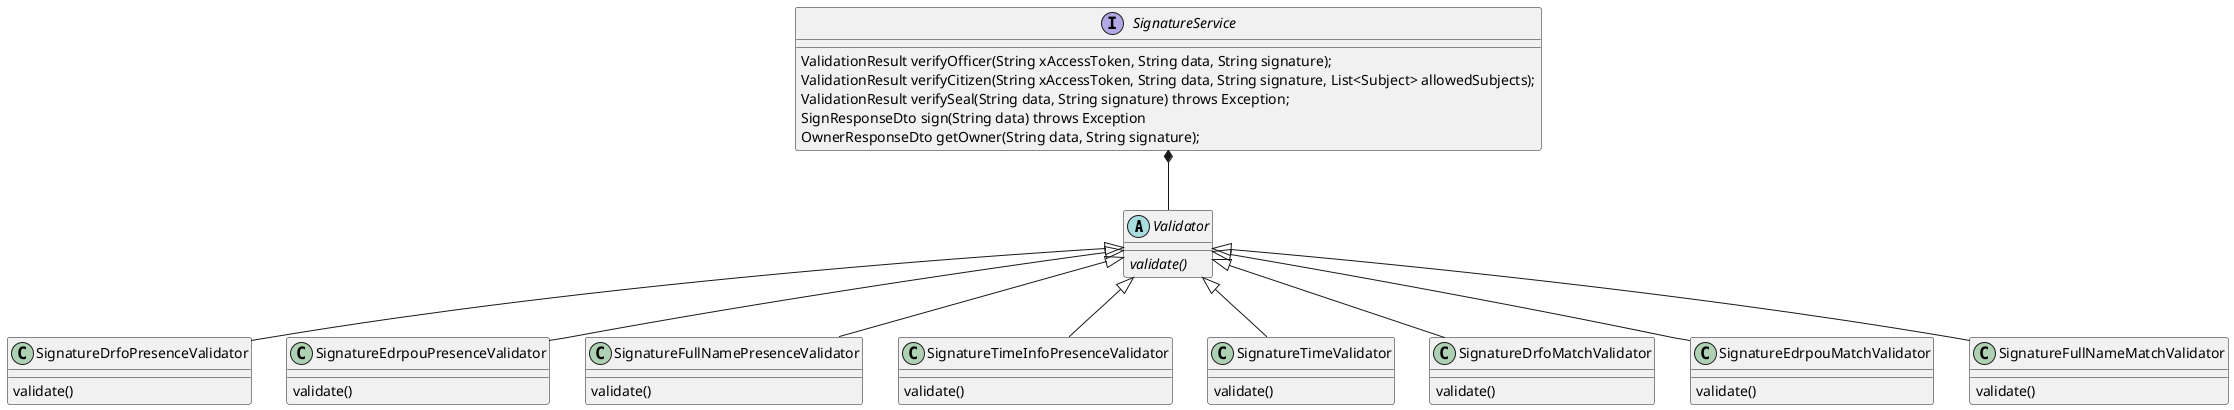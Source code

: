 @startuml

abstract class  Validator {
  {abstract} validate()
}

class SignatureDrfoPresenceValidator extends Validator{
  validate()
 }
class SignatureEdrpouPresenceValidator extends Validator{
  validate()
 }
class SignatureFullNamePresenceValidator extends Validator{
  validate()
 }
class SignatureTimeInfoPresenceValidator extends Validator{
  validate()
 }
class SignatureTimeValidator extends Validator{
  validate()
 }
class SignatureDrfoMatchValidator extends Validator{
  validate()
 }
class SignatureEdrpouMatchValidator extends Validator{
  validate()
 }
class SignatureFullNameMatchValidator extends Validator{
  validate()
 }

interface SignatureService {
  ValidationResult verifyOfficer(String xAccessToken, String data, String signature);
  ValidationResult verifyCitizen(String xAccessToken, String data, String signature, List<Subject> allowedSubjects);
  ValidationResult verifySeal(String data, String signature) throws Exception;
  SignResponseDto sign(String data) throws Exception
  OwnerResponseDto getOwner(String data, String signature);
}

SignatureService *-- Validator

@enduml
